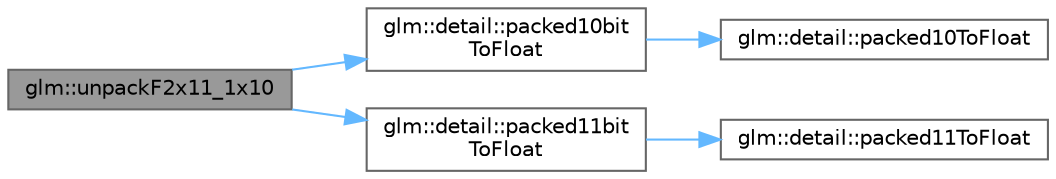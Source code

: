 digraph "glm::unpackF2x11_1x10"
{
 // LATEX_PDF_SIZE
  bgcolor="transparent";
  edge [fontname=Helvetica,fontsize=10,labelfontname=Helvetica,labelfontsize=10];
  node [fontname=Helvetica,fontsize=10,shape=box,height=0.2,width=0.4];
  rankdir="LR";
  Node1 [id="Node000001",label="glm::unpackF2x11_1x10",height=0.2,width=0.4,color="gray40", fillcolor="grey60", style="filled", fontcolor="black",tooltip=" "];
  Node1 -> Node2 [id="edge1_Node000001_Node000002",color="steelblue1",style="solid",tooltip=" "];
  Node2 [id="Node000002",label="glm::detail::packed10bit\lToFloat",height=0.2,width=0.4,color="grey40", fillcolor="white", style="filled",URL="$namespaceglm_1_1detail.html#afddea7fa02b61b01129777a21380edf4",tooltip=" "];
  Node2 -> Node3 [id="edge2_Node000002_Node000003",color="steelblue1",style="solid",tooltip=" "];
  Node3 [id="Node000003",label="glm::detail::packed10ToFloat",height=0.2,width=0.4,color="grey40", fillcolor="white", style="filled",URL="$namespaceglm_1_1detail.html#a4b6b6f9fdf91cf039dfb119f94686f8a",tooltip=" "];
  Node1 -> Node4 [id="edge3_Node000001_Node000004",color="steelblue1",style="solid",tooltip=" "];
  Node4 [id="Node000004",label="glm::detail::packed11bit\lToFloat",height=0.2,width=0.4,color="grey40", fillcolor="white", style="filled",URL="$namespaceglm_1_1detail.html#a0148d59bbb6dbf6c0f296e73a527c225",tooltip=" "];
  Node4 -> Node5 [id="edge4_Node000004_Node000005",color="steelblue1",style="solid",tooltip=" "];
  Node5 [id="Node000005",label="glm::detail::packed11ToFloat",height=0.2,width=0.4,color="grey40", fillcolor="white", style="filled",URL="$namespaceglm_1_1detail.html#a02d2bd65041cc9eb287030ae553051f0",tooltip=" "];
}
